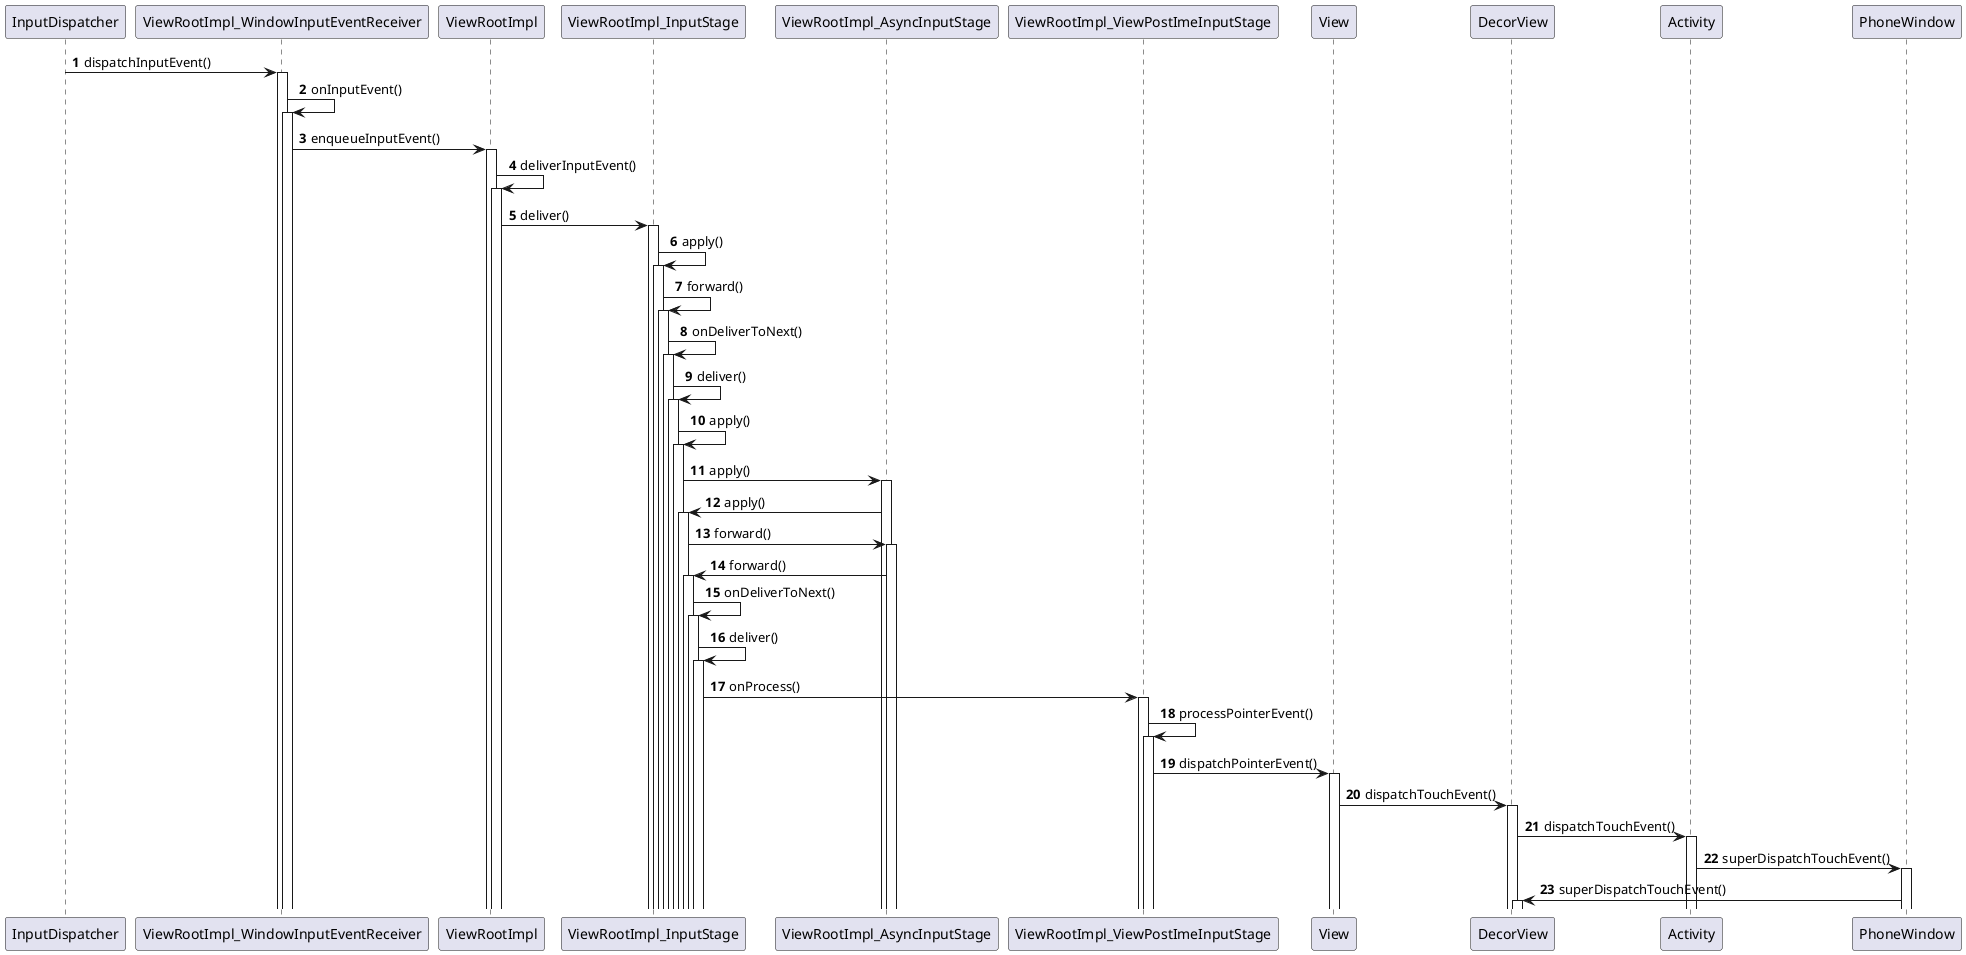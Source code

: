 @startuml
'https://plantuml.com/sequence-diagram

autonumber

InputDispatcher -> ViewRootImpl_WindowInputEventReceiver: dispatchInputEvent()
activate ViewRootImpl_WindowInputEventReceiver
ViewRootImpl_WindowInputEventReceiver -> ViewRootImpl_WindowInputEventReceiver: onInputEvent()
activate ViewRootImpl_WindowInputEventReceiver
ViewRootImpl_WindowInputEventReceiver -> ViewRootImpl: enqueueInputEvent()
activate ViewRootImpl
ViewRootImpl -> ViewRootImpl: deliverInputEvent()
activate ViewRootImpl
ViewRootImpl -> ViewRootImpl_InputStage: deliver()
activate ViewRootImpl_InputStage
ViewRootImpl_InputStage -> ViewRootImpl_InputStage: apply()
activate ViewRootImpl_InputStage
ViewRootImpl_InputStage -> ViewRootImpl_InputStage: forward()
activate ViewRootImpl_InputStage
ViewRootImpl_InputStage -> ViewRootImpl_InputStage: onDeliverToNext()
activate ViewRootImpl_InputStage
ViewRootImpl_InputStage -> ViewRootImpl_InputStage: deliver()
activate ViewRootImpl_InputStage
ViewRootImpl_InputStage -> ViewRootImpl_InputStage: apply()
activate ViewRootImpl_InputStage
ViewRootImpl_InputStage -> ViewRootImpl_AsyncInputStage: apply()
activate ViewRootImpl_AsyncInputStage
ViewRootImpl_AsyncInputStage -> ViewRootImpl_InputStage: apply()
activate ViewRootImpl_InputStage
ViewRootImpl_InputStage -> ViewRootImpl_AsyncInputStage: forward()
activate ViewRootImpl_AsyncInputStage
ViewRootImpl_AsyncInputStage -> ViewRootImpl_InputStage: forward()
activate ViewRootImpl_InputStage
ViewRootImpl_InputStage -> ViewRootImpl_InputStage: onDeliverToNext()
activate ViewRootImpl_InputStage
ViewRootImpl_InputStage -> ViewRootImpl_InputStage: deliver()
activate ViewRootImpl_InputStage
ViewRootImpl_InputStage -> ViewRootImpl_ViewPostImeInputStage: onProcess()
activate ViewRootImpl_ViewPostImeInputStage
ViewRootImpl_ViewPostImeInputStage -> ViewRootImpl_ViewPostImeInputStage: processPointerEvent()
activate ViewRootImpl_ViewPostImeInputStage
ViewRootImpl_ViewPostImeInputStage -> View: dispatchPointerEvent()
activate View
View -> DecorView: dispatchTouchEvent()
activate DecorView
DecorView -> Activity: dispatchTouchEvent()
activate Activity
Activity -> PhoneWindow: superDispatchTouchEvent()
activate PhoneWindow
PhoneWindow -> DecorView: superDispatchTouchEvent()
activate DecorView



@enduml